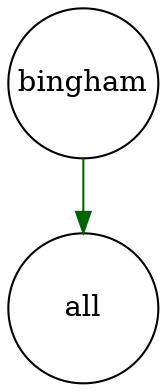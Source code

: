 digraph fullagr_bingham_all { 
 K=0.6 
 bingham -> { all } [color="darkgreen", arrowhead="normal", penwidth=1, href="#22"]; 
 "bingham" [shape="circle", fixedsize="true", height=1, width=1, style="filled", fillcolor="white", href="#bingham"]; 
 "all" [shape="circle", fixedsize="true", height=1, width=1, style="filled", fillcolor="white", href="#all"]; 

}